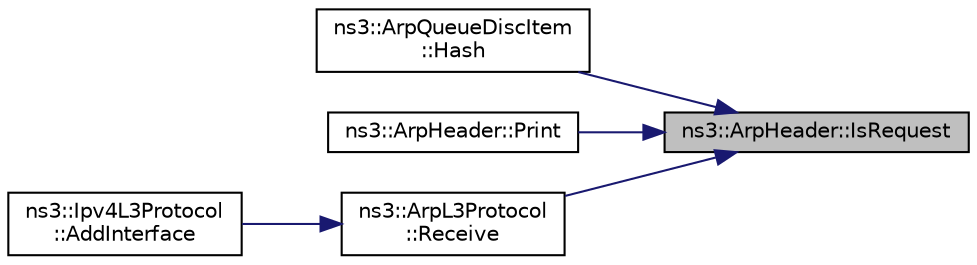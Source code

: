 digraph "ns3::ArpHeader::IsRequest"
{
 // LATEX_PDF_SIZE
  edge [fontname="Helvetica",fontsize="10",labelfontname="Helvetica",labelfontsize="10"];
  node [fontname="Helvetica",fontsize="10",shape=record];
  rankdir="RL";
  Node1 [label="ns3::ArpHeader::IsRequest",height=0.2,width=0.4,color="black", fillcolor="grey75", style="filled", fontcolor="black",tooltip="Check if the ARP is a request."];
  Node1 -> Node2 [dir="back",color="midnightblue",fontsize="10",style="solid",fontname="Helvetica"];
  Node2 [label="ns3::ArpQueueDiscItem\l::Hash",height=0.2,width=0.4,color="black", fillcolor="white", style="filled",URL="$classns3_1_1_arp_queue_disc_item.html#a158cc16c4a751debdf4477e5dc715c9c",tooltip="Computes the hash of the packet's 5-tuple."];
  Node1 -> Node3 [dir="back",color="midnightblue",fontsize="10",style="solid",fontname="Helvetica"];
  Node3 [label="ns3::ArpHeader::Print",height=0.2,width=0.4,color="black", fillcolor="white", style="filled",URL="$classns3_1_1_arp_header.html#a3b5b792b2d28dc0cd9b9071e525caa74",tooltip=" "];
  Node1 -> Node4 [dir="back",color="midnightblue",fontsize="10",style="solid",fontname="Helvetica"];
  Node4 [label="ns3::ArpL3Protocol\l::Receive",height=0.2,width=0.4,color="black", fillcolor="white", style="filled",URL="$classns3_1_1_arp_l3_protocol.html#a277509da885e127fb384f296f3858fef",tooltip="Receive a packet."];
  Node4 -> Node5 [dir="back",color="midnightblue",fontsize="10",style="solid",fontname="Helvetica"];
  Node5 [label="ns3::Ipv4L3Protocol\l::AddInterface",height=0.2,width=0.4,color="black", fillcolor="white", style="filled",URL="$classns3_1_1_ipv4_l3_protocol.html#ac6855eb39254f74fa30e7f23a7b100db",tooltip=" "];
}

